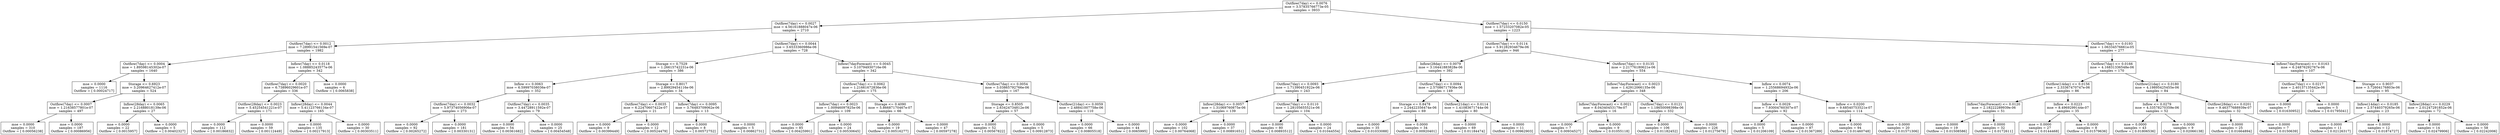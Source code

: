 digraph Tree {
0 [label="Outflow(7day) <= 0.0076\nmse = 3.57835766773e-05\nsamples = 3933", shape="box"] ;
1 [label="Outflow(7day) <= 0.0027\nmse = 4.56161888047e-06\nsamples = 2710", shape="box"] ;
0 -> 1 ;
2 [label="Outflow(7day) <= 0.0012\nmse = 7.28991541569e-07\nsamples = 1982", shape="box"] ;
1 -> 2 ;
3 [label="Outflow(7day) <= 0.0004\nmse = 1.89598145302e-07\nsamples = 1640", shape="box"] ;
2 -> 3 ;
4 [label="mse = 0.0000\nsamples = 1116\nOutflow = [ 0.00024717]", shape="box"] ;
3 -> 4 ;
5 [label="Storage <= 0.6923\nmse = 3.20964627412e-07\nsamples = 524", shape="box"] ;
3 -> 5 ;
6 [label="Outflow(7day) <= 0.0007\nmse = 1.21638577801e-07\nsamples = 497", shape="box"] ;
5 -> 6 ;
7 [label="mse = 0.0000\nsamples = 310\nOutflow = [ 0.00056238]", shape="box"] ;
6 -> 7 ;
8 [label="mse = 0.0000\nsamples = 187\nOutflow = [ 0.00086956]", shape="box"] ;
6 -> 8 ;
9 [label="Inflow(28day) <= 0.0065\nmse = 2.21688018139e-06\nsamples = 27", shape="box"] ;
5 -> 9 ;
10 [label="mse = 0.0000\nsamples = 22\nOutflow = [ 0.0015957]", shape="box"] ;
9 -> 10 ;
11 [label="mse = 0.0000\nsamples = 5\nOutflow = [ 0.00402327]", shape="box"] ;
9 -> 11 ;
12 [label="Inflow(7day) <= 0.0118\nmse = 1.08885243577e-06\nsamples = 342", shape="box"] ;
2 -> 12 ;
13 [label="Outflow(7day) <= 0.0020\nmse = 6.73896029601e-07\nsamples = 336", shape="box"] ;
12 -> 13 ;
14 [label="Outflow(28day) <= 0.0023\nmse = 5.45254541221e-07\nsamples = 171", shape="box"] ;
13 -> 14 ;
15 [label="mse = 0.0000\nsamples = 112\nOutflow = [ 0.00186832]", shape="box"] ;
14 -> 15 ;
16 [label="mse = 0.0000\nsamples = 59\nOutflow = [ 0.00112449]", shape="box"] ;
14 -> 16 ;
17 [label="Inflow(28day) <= 0.0044\nmse = 5.41123766134e-07\nsamples = 165", shape="box"] ;
13 -> 17 ;
18 [label="mse = 0.0000\nsamples = 135\nOutflow = [ 0.00217913]", shape="box"] ;
17 -> 18 ;
19 [label="mse = 0.0000\nsamples = 30\nOutflow = [ 0.00303511]", shape="box"] ;
17 -> 19 ;
20 [label="mse = 0.0000\nsamples = 6\nOutflow = [ 0.0065838]", shape="box"] ;
12 -> 20 ;
21 [label="Outflow(7day) <= 0.0044\nmse = 3.6533360986e-06\nsamples = 728", shape="box"] ;
1 -> 21 ;
22 [label="Storage <= 0.7529\nmse = 1.26615742231e-06\nsamples = 386", shape="box"] ;
21 -> 22 ;
23 [label="Inflow <= 0.0063\nmse = 6.59997038036e-07\nsamples = 352", shape="box"] ;
22 -> 23 ;
24 [label="Outflow(7day) <= 0.0032\nmse = 5.97374056906e-07\nsamples = 273", shape="box"] ;
23 -> 24 ;
25 [label="mse = 0.0000\nsamples = 92\nOutflow = [ 0.00265272]", shape="box"] ;
24 -> 25 ;
26 [label="mse = 0.0000\nsamples = 181\nOutflow = [ 0.00330131]", shape="box"] ;
24 -> 26 ;
27 [label="Outflow(7day) <= 0.0035\nmse = 3.44728911592e-07\nsamples = 79", shape="box"] ;
23 -> 27 ;
28 [label="mse = 0.0000\nsamples = 54\nOutflow = [ 0.00361682]", shape="box"] ;
27 -> 28 ;
29 [label="mse = 0.0000\nsamples = 25\nOutflow = [ 0.00454548]", shape="box"] ;
27 -> 29 ;
30 [label="Storage <= 0.8017\nmse = 2.89929454116e-06\nsamples = 34", shape="box"] ;
22 -> 30 ;
31 [label="Outflow(7day) <= 0.0035\nmse = 6.22470607422e-07\nsamples = 21", shape="box"] ;
30 -> 31 ;
32 [label="mse = 0.0000\nsamples = 9\nOutflow = [ 0.00399449]", shape="box"] ;
31 -> 32 ;
33 [label="mse = 0.0000\nsamples = 12\nOutflow = [ 0.00524479]", shape="box"] ;
31 -> 33 ;
34 [label="Inflow(7day) <= 0.0095\nmse = 3.76483709062e-06\nsamples = 13", shape="box"] ;
30 -> 34 ;
35 [label="mse = 0.0000\nsamples = 8\nOutflow = [ 0.00572752]", shape="box"] ;
34 -> 35 ;
36 [label="mse = 0.0000\nsamples = 5\nOutflow = [ 0.00862731]", shape="box"] ;
34 -> 36 ;
37 [label="Inflow(7dayForecast) <= 0.0045\nmse = 3.10794930716e-06\nsamples = 342", shape="box"] ;
21 -> 37 ;
38 [label="Outflow(7day) <= 0.0062\nmse = 1.21661672836e-06\nsamples = 175", shape="box"] ;
37 -> 38 ;
39 [label="Inflow(7day) <= 0.0023\nmse = 1.00946097825e-06\nsamples = 109", shape="box"] ;
38 -> 39 ;
40 [label="mse = 0.0000\nsamples = 85\nOutflow = [ 0.00425991]", shape="box"] ;
39 -> 40 ;
41 [label="mse = 0.0000\nsamples = 24\nOutflow = [ 0.00530645]", shape="box"] ;
39 -> 41 ;
42 [label="Storage <= 0.4090\nmse = 5.86687170467e-07\nsamples = 66", shape="box"] ;
38 -> 42 ;
43 [label="mse = 0.0000\nsamples = 19\nOutflow = [ 0.00516277]", shape="box"] ;
42 -> 43 ;
44 [label="mse = 0.0000\nsamples = 47\nOutflow = [ 0.00597278]", shape="box"] ;
42 -> 44 ;
45 [label="Outflow(7day) <= 0.0054\nmse = 3.03865792766e-06\nsamples = 167", shape="box"] ;
37 -> 45 ;
46 [label="Storage <= 0.8505\nmse = 2.63424734812e-06\nsamples = 57", shape="box"] ;
45 -> 46 ;
47 [label="mse = 0.0000\nsamples = 52\nOutflow = [ 0.00567822]", shape="box"] ;
46 -> 47 ;
48 [label="mse = 0.0000\nsamples = 5\nOutflow = [ 0.00912873]", shape="box"] ;
46 -> 48 ;
49 [label="Outflow(21day) <= 0.0059\nmse = 2.48841007758e-06\nsamples = 110", shape="box"] ;
45 -> 49 ;
50 [label="mse = 0.0000\nsamples = 66\nOutflow = [ 0.00805518]", shape="box"] ;
49 -> 50 ;
51 [label="mse = 0.0000\nsamples = 44\nOutflow = [ 0.0065995]", shape="box"] ;
49 -> 51 ;
52 [label="Outflow(7day) <= 0.0150\nmse = 1.57233207082e-05\nsamples = 1223", shape="box"] ;
0 -> 52 ;
53 [label="Outflow(7day) <= 0.0114\nmse = 5.91282934679e-06\nsamples = 946", shape="box"] ;
52 -> 53 ;
54 [label="Inflow(28day) <= 0.0079\nmse = 3.16441883828e-06\nsamples = 392", shape="box"] ;
53 -> 54 ;
55 [label="Outflow(7day) <= 0.0093\nmse = 1.71390451922e-06\nsamples = 243", shape="box"] ;
54 -> 55 ;
56 [label="Inflow(28day) <= 0.0057\nmse = 1.31069760875e-06\nsamples = 139", shape="box"] ;
55 -> 56 ;
57 [label="mse = 0.0000\nsamples = 102\nOutflow = [ 0.00764068]", shape="box"] ;
56 -> 57 ;
58 [label="mse = 0.0000\nsamples = 37\nOutflow = [ 0.00891651]", shape="box"] ;
56 -> 58 ;
59 [label="Outflow(7day) <= 0.0110\nmse = 1.28105655521e-06\nsamples = 104", shape="box"] ;
55 -> 59 ;
60 [label="mse = 0.0000\nsamples = 80\nOutflow = [ 0.00893512]", shape="box"] ;
59 -> 60 ;
61 [label="mse = 0.0000\nsamples = 24\nOutflow = [ 0.01044554]", shape="box"] ;
59 -> 61 ;
62 [label="Outflow(7day) <= 0.0094\nmse = 2.57086717936e-06\nsamples = 149", shape="box"] ;
54 -> 62 ;
63 [label="Storage <= 0.8478\nmse = 2.24422356474e-06\nsamples = 69", shape="box"] ;
62 -> 63 ;
64 [label="mse = 0.0000\nsamples = 35\nOutflow = [ 0.01033088]", shape="box"] ;
63 -> 64 ;
65 [label="mse = 0.0000\nsamples = 34\nOutflow = [ 0.00920401]", shape="box"] ;
63 -> 65 ;
66 [label="Outflow(21day) <= 0.0114\nmse = 1.41083671744e-06\nsamples = 80", shape="box"] ;
62 -> 66 ;
67 [label="mse = 0.0000\nsamples = 69\nOutflow = [ 0.01184474]", shape="box"] ;
66 -> 67 ;
68 [label="mse = 0.0000\nsamples = 11\nOutflow = [ 0.00962903]", shape="box"] ;
66 -> 68 ;
69 [label="Outflow(7day) <= 0.0135\nmse = 2.21776180621e-06\nsamples = 554", shape="box"] ;
53 -> 69 ;
70 [label="Inflow(7dayForecast) <= 0.0023\nmse = 1.42912066135e-06\nsamples = 348", shape="box"] ;
69 -> 70 ;
71 [label="Inflow(7dayForecast) <= 0.0021\nmse = 8.04340453179e-07\nsamples = 16", shape="box"] ;
70 -> 71 ;
72 [label="mse = 0.0000\nsamples = 7\nOutflow = [ 0.00934527]", shape="box"] ;
71 -> 72 ;
73 [label="mse = 0.0000\nsamples = 9\nOutflow = [ 0.01055118]", shape="box"] ;
71 -> 73 ;
74 [label="Outflow(7day) <= 0.0121\nmse = 1.18650098398e-06\nsamples = 332", shape="box"] ;
70 -> 74 ;
75 [label="mse = 0.0000\nsamples = 106\nOutflow = [ 0.01182452]", shape="box"] ;
74 -> 75 ;
76 [label="mse = 0.0000\nsamples = 226\nOutflow = [ 0.01275679]", shape="box"] ;
74 -> 76 ;
77 [label="Inflow <= 0.0074\nmse = 1.25568694932e-06\nsamples = 206", shape="box"] ;
69 -> 77 ;
78 [label="Inflow <= 0.0029\nmse = 7.93004760307e-07\nsamples = 92", shape="box"] ;
77 -> 78 ;
79 [label="mse = 0.0000\nsamples = 5\nOutflow = [ 0.01206109]", shape="box"] ;
78 -> 79 ;
80 [label="mse = 0.0000\nsamples = 87\nOutflow = [ 0.01367289]", shape="box"] ;
78 -> 80 ;
81 [label="Inflow <= 0.0200\nmse = 9.68540753521e-07\nsamples = 114", shape="box"] ;
77 -> 81 ;
82 [label="mse = 0.0000\nsamples = 94\nOutflow = [ 0.01460748]", shape="box"] ;
81 -> 82 ;
83 [label="mse = 0.0000\nsamples = 20\nOutflow = [ 0.01571306]", shape="box"] ;
81 -> 83 ;
84 [label="Outflow(7day) <= 0.0193\nmse = 1.06334576661e-05\nsamples = 277", shape="box"] ;
52 -> 84 ;
85 [label="Outflow(7day) <= 0.0166\nmse = 4.16831336548e-06\nsamples = 170", shape="box"] ;
84 -> 85 ;
86 [label="Outflow(14day) <= 0.0156\nmse = 2.33367470747e-06\nsamples = 86", shape="box"] ;
85 -> 86 ;
87 [label="Inflow(7dayForecast) <= 0.0120\nmse = 2.18222289939e-06\nsamples = 51", shape="box"] ;
86 -> 87 ;
88 [label="mse = 0.0000\nsamples = 19\nOutflow = [ 0.01508586]", shape="box"] ;
87 -> 88 ;
89 [label="mse = 0.0000\nsamples = 32\nOutflow = [ 0.0172611]", shape="box"] ;
87 -> 89 ;
90 [label="Inflow <= 0.0223\nmse = 8.4969299144e-07\nsamples = 35", shape="box"] ;
86 -> 90 ;
91 [label="mse = 0.0000\nsamples = 27\nOutflow = [ 0.0144468]", shape="box"] ;
90 -> 91 ;
92 [label="mse = 0.0000\nsamples = 8\nOutflow = [ 0.01579636]", shape="box"] ;
90 -> 92 ;
93 [label="Outflow(21day) <= 0.0180\nmse = 4.19895425455e-06\nsamples = 84", shape="box"] ;
85 -> 93 ;
94 [label="Inflow <= 0.0279\nmse = 4.33578270359e-06\nsamples = 52", shape="box"] ;
93 -> 94 ;
95 [label="mse = 0.0000\nsamples = 43\nOutflow = [ 0.01806536]", shape="box"] ;
94 -> 95 ;
96 [label="mse = 0.0000\nsamples = 9\nOutflow = [ 0.02066138]", shape="box"] ;
94 -> 96 ;
97 [label="Outflow(28day) <= 0.0201\nmse = 9.46377688939e-07\nsamples = 32", shape="box"] ;
93 -> 97 ;
98 [label="mse = 0.0000\nsamples = 25\nOutflow = [ 0.01664894]", shape="box"] ;
97 -> 98 ;
99 [label="mse = 0.0000\nsamples = 7\nOutflow = [ 0.0150639]", shape="box"] ;
97 -> 99 ;
100 [label="Inflow(7dayForecast) <= 0.0163\nmse = 6.24876292767e-06\nsamples = 107", shape="box"] ;
84 -> 100 ;
101 [label="Outflow(7day) <= 0.0217\nmse = 2.40137135442e-06\nsamples = 12", shape="box"] ;
100 -> 101 ;
102 [label="mse = 0.0000\nsamples = 7\nOutflow = [ 0.01630952]", shape="box"] ;
101 -> 102 ;
103 [label="mse = 0.0000\nsamples = 5\nOutflow = [ 0.01795041]", shape="box"] ;
101 -> 103 ;
104 [label="Storage <= 0.9037\nmse = 3.72604176803e-06\nsamples = 95", shape="box"] ;
100 -> 104 ;
105 [label="Inflow(14day) <= 0.0185\nmse = 2.57440379265e-06\nsamples = 23", shape="box"] ;
104 -> 105 ;
106 [label="mse = 0.0000\nsamples = 11\nOutflow = [ 0.02126317]", shape="box"] ;
105 -> 106 ;
107 [label="mse = 0.0000\nsamples = 12\nOutflow = [ 0.01874727]", shape="box"] ;
105 -> 107 ;
108 [label="Inflow(28day) <= 0.0229\nmse = 2.01247291852e-06\nsamples = 72", shape="box"] ;
104 -> 108 ;
109 [label="mse = 0.0000\nsamples = 14\nOutflow = [ 0.02479906]", shape="box"] ;
108 -> 109 ;
110 [label="mse = 0.0000\nsamples = 58\nOutflow = [ 0.02242006]", shape="box"] ;
108 -> 110 ;
}